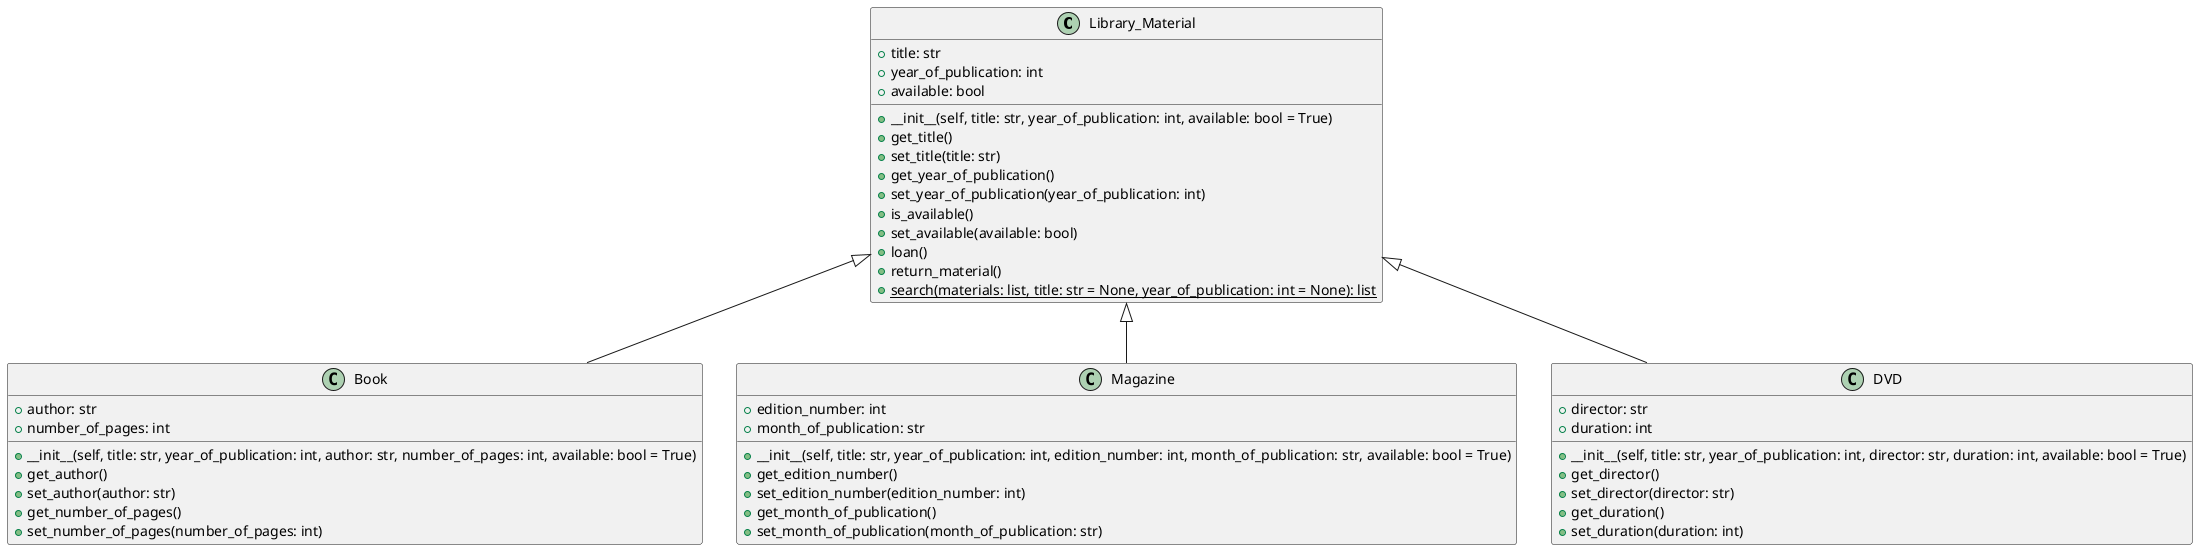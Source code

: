 @startuml
class Library_Material {
    + title: str
    + year_of_publication: int
    + available: bool
    __
    + __init__(self, title: str, year_of_publication: int, available: bool = True)
    + get_title()
    + set_title(title: str)
    + get_year_of_publication()
    + set_year_of_publication(year_of_publication: int)
    + is_available()
    + set_available(available: bool)
    + loan()
    + return_material()
    + {static} search(materials: list, title: str = None, year_of_publication: int = None): list
}

class Book {
    + author: str
    + number_of_pages: int
    __
    + __init__(self, title: str, year_of_publication: int, author: str, number_of_pages: int, available: bool = True)
    + get_author()
    + set_author(author: str)
    + get_number_of_pages()
    + set_number_of_pages(number_of_pages: int)
}

class Magazine {
    + edition_number: int
    + month_of_publication: str
    __
    + __init__(self, title: str, year_of_publication: int, edition_number: int, month_of_publication: str, available: bool = True)
    + get_edition_number()
    + set_edition_number(edition_number: int)
    + get_month_of_publication()
    + set_month_of_publication(month_of_publication: str)
}

class DVD {
    + director: str
    + duration: int
    __
    + __init__(self, title: str, year_of_publication: int, director: str, duration: int, available: bool = True)
    + get_director()
    + set_director(director: str)
    + get_duration()
    + set_duration(duration: int)
}

Library_Material <|-- Book
Library_Material <|-- Magazine
Library_Material <|-- DVD
@enduml